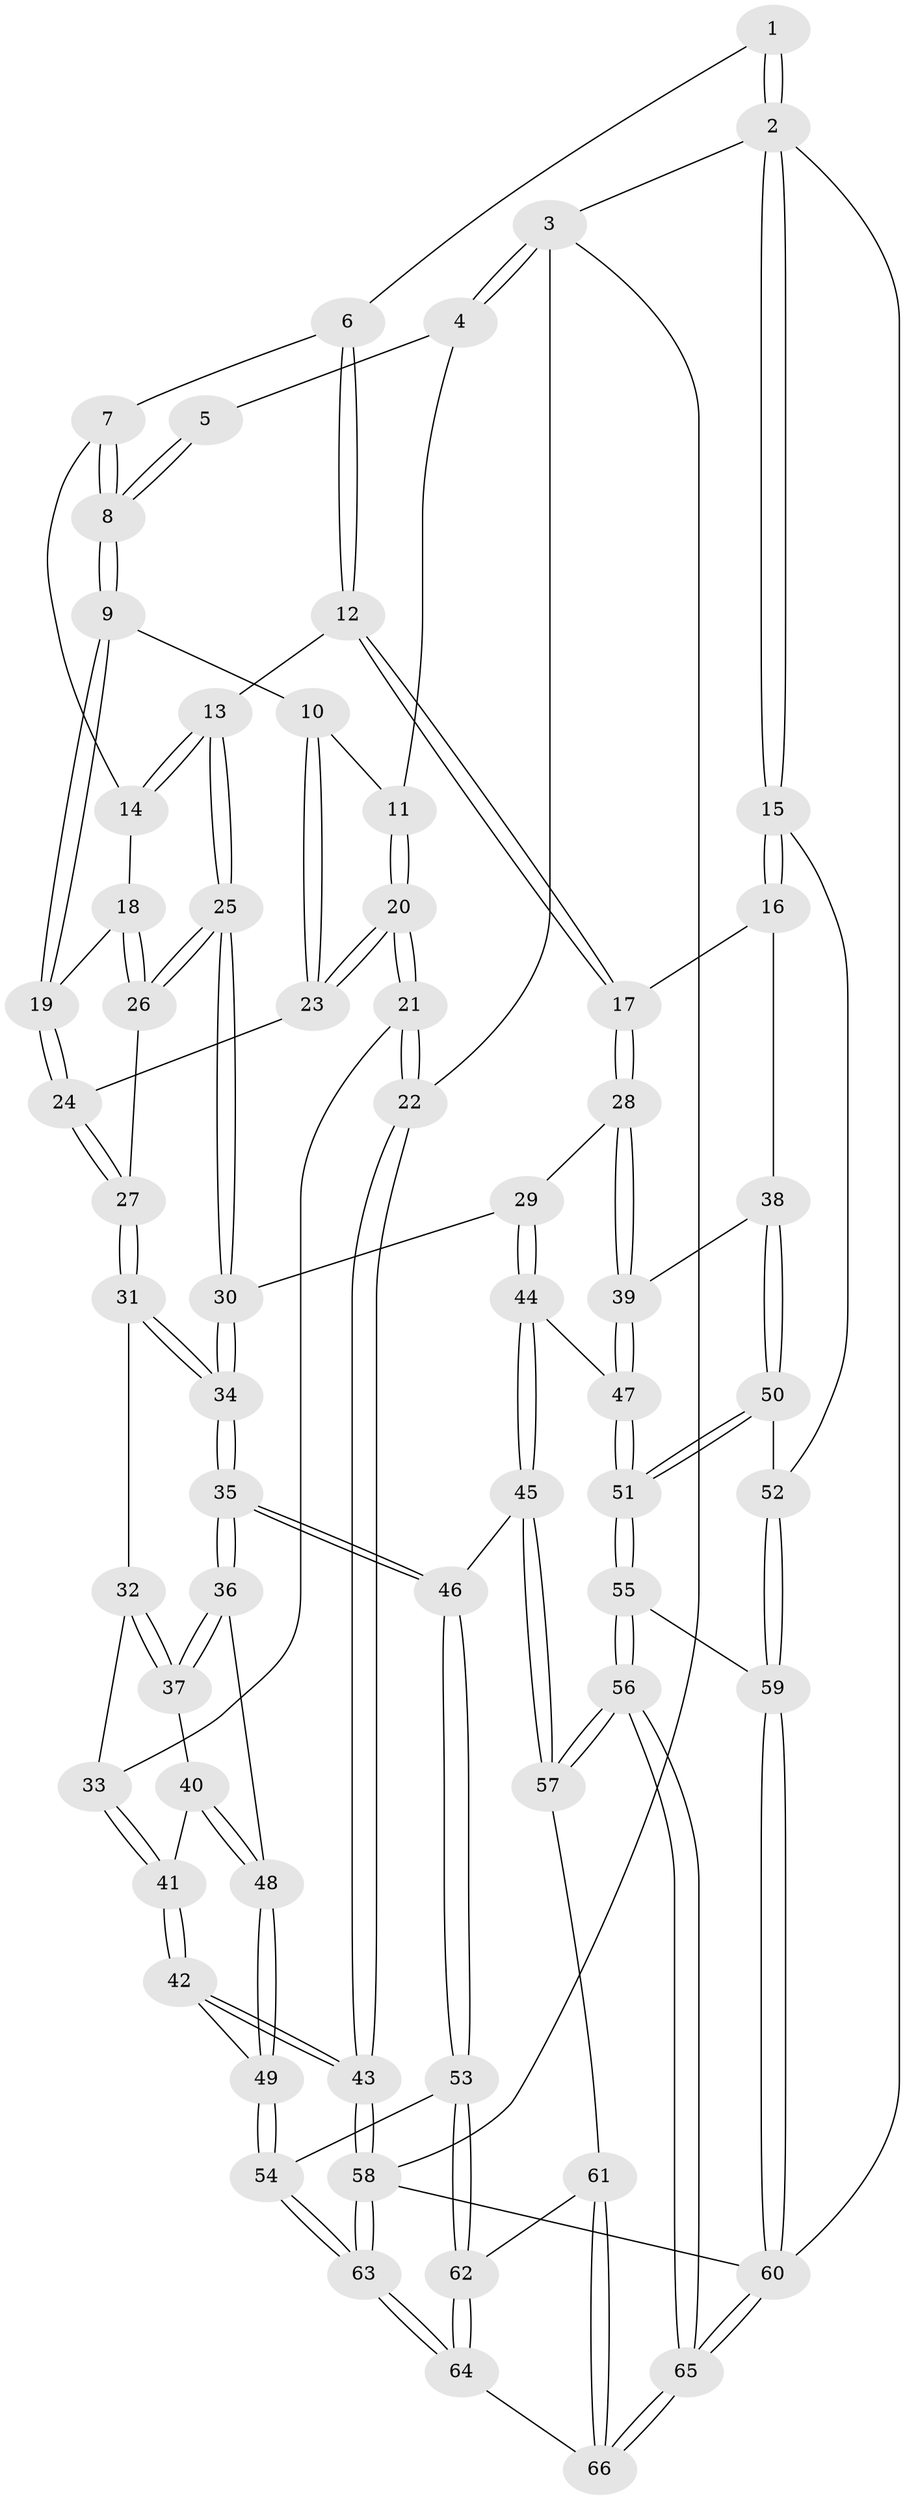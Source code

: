 // Generated by graph-tools (version 1.1) at 2025/11/02/27/25 16:11:57]
// undirected, 66 vertices, 162 edges
graph export_dot {
graph [start="1"]
  node [color=gray90,style=filled];
  1 [pos="+0.7394637273079717+0"];
  2 [pos="+1+0"];
  3 [pos="+0+0"];
  4 [pos="+0+0"];
  5 [pos="+0.3101998957395588+0"];
  6 [pos="+0.6803032591321794+0.009624131644765143"];
  7 [pos="+0.4464401688581087+0.11874436560460112"];
  8 [pos="+0.33259981761446994+0.09547555251494888"];
  9 [pos="+0.3134596248345731+0.11657101271994388"];
  10 [pos="+0.2603546208799272+0.13329932920999674"];
  11 [pos="+0.1260328507143357+0.12559881967332737"];
  12 [pos="+0.728248813798751+0.2579547639000902"];
  13 [pos="+0.5821383729620723+0.317098615511003"];
  14 [pos="+0.45780296129720205+0.1523557373782116"];
  15 [pos="+1+0.3640563987342448"];
  16 [pos="+0.8588937526785881+0.3470441569802755"];
  17 [pos="+0.8472946711731042+0.3423284271530233"];
  18 [pos="+0.43457225455274556+0.24651013629131907"];
  19 [pos="+0.3347305522795988+0.21525678608499293"];
  20 [pos="+0.030587553344656643+0.33967075815249653"];
  21 [pos="+0+0.3817943687662665"];
  22 [pos="+0+0.42462573741282367"];
  23 [pos="+0.20940281804679595+0.2975000282920084"];
  24 [pos="+0.338700108451794+0.3548916276386863"];
  25 [pos="+0.4923397739797752+0.39486747601265937"];
  26 [pos="+0.4680832644912889+0.3881373691845606"];
  27 [pos="+0.3552057703564823+0.3811258356301889"];
  28 [pos="+0.6440387802436652+0.5128454371421463"];
  29 [pos="+0.5256042565985414+0.4882933897062522"];
  30 [pos="+0.5131471812250312+0.4706159169623912"];
  31 [pos="+0.2991708198408952+0.44604709362691736"];
  32 [pos="+0.23238331892836697+0.4721197658260458"];
  33 [pos="+0.06668361944094672+0.4245970324335114"];
  34 [pos="+0.3643649221371988+0.5929451691141298"];
  35 [pos="+0.355102274445637+0.6449255480192925"];
  36 [pos="+0.3458822365964113+0.644397230750329"];
  37 [pos="+0.22785468487320698+0.5643129970681878"];
  38 [pos="+0.7579272042600482+0.5998430612559684"];
  39 [pos="+0.6701316766153933+0.5611269279496389"];
  40 [pos="+0.20283472378861744+0.5914944492580407"];
  41 [pos="+0.1515384982952114+0.6016461781225826"];
  42 [pos="+0.05545085891306381+0.7251375271979256"];
  43 [pos="+0+0.7327326142059655"];
  44 [pos="+0.5350623812295022+0.6495087359483178"];
  45 [pos="+0.4510811687480077+0.7270821765272646"];
  46 [pos="+0.41248073909189165+0.7123475603453466"];
  47 [pos="+0.5959592504290587+0.6585989118678724"];
  48 [pos="+0.22877708183238246+0.6878253085942871"];
  49 [pos="+0.16823386695766435+0.7612465592484078"];
  50 [pos="+0.7681964134084079+0.646211537882955"];
  51 [pos="+0.7374749315151823+0.745320643110199"];
  52 [pos="+1+0.5674823128418"];
  53 [pos="+0.2796140960632454+0.8013239510746176"];
  54 [pos="+0.1853881450986563+0.7817677085662614"];
  55 [pos="+0.7689138769169103+0.8718003438796297"];
  56 [pos="+0.7473935417183123+0.986619601423718"];
  57 [pos="+0.47220520126381393+0.7873282238157254"];
  58 [pos="+0+1"];
  59 [pos="+1+0.5806654046434009"];
  60 [pos="+1+1"];
  61 [pos="+0.44569199908794505+0.823452061573338"];
  62 [pos="+0.3121988236844943+0.8751849690648058"];
  63 [pos="+0.1655564772686332+1"];
  64 [pos="+0.2899627634089458+1"];
  65 [pos="+0.7865829530893789+1"];
  66 [pos="+0.33683006124061426+1"];
  1 -- 2;
  1 -- 2;
  1 -- 6;
  2 -- 3;
  2 -- 15;
  2 -- 15;
  2 -- 60;
  3 -- 4;
  3 -- 4;
  3 -- 22;
  3 -- 58;
  4 -- 5;
  4 -- 11;
  5 -- 8;
  5 -- 8;
  6 -- 7;
  6 -- 12;
  6 -- 12;
  7 -- 8;
  7 -- 8;
  7 -- 14;
  8 -- 9;
  8 -- 9;
  9 -- 10;
  9 -- 19;
  9 -- 19;
  10 -- 11;
  10 -- 23;
  10 -- 23;
  11 -- 20;
  11 -- 20;
  12 -- 13;
  12 -- 17;
  12 -- 17;
  13 -- 14;
  13 -- 14;
  13 -- 25;
  13 -- 25;
  14 -- 18;
  15 -- 16;
  15 -- 16;
  15 -- 52;
  16 -- 17;
  16 -- 38;
  17 -- 28;
  17 -- 28;
  18 -- 19;
  18 -- 26;
  18 -- 26;
  19 -- 24;
  19 -- 24;
  20 -- 21;
  20 -- 21;
  20 -- 23;
  20 -- 23;
  21 -- 22;
  21 -- 22;
  21 -- 33;
  22 -- 43;
  22 -- 43;
  23 -- 24;
  24 -- 27;
  24 -- 27;
  25 -- 26;
  25 -- 26;
  25 -- 30;
  25 -- 30;
  26 -- 27;
  27 -- 31;
  27 -- 31;
  28 -- 29;
  28 -- 39;
  28 -- 39;
  29 -- 30;
  29 -- 44;
  29 -- 44;
  30 -- 34;
  30 -- 34;
  31 -- 32;
  31 -- 34;
  31 -- 34;
  32 -- 33;
  32 -- 37;
  32 -- 37;
  33 -- 41;
  33 -- 41;
  34 -- 35;
  34 -- 35;
  35 -- 36;
  35 -- 36;
  35 -- 46;
  35 -- 46;
  36 -- 37;
  36 -- 37;
  36 -- 48;
  37 -- 40;
  38 -- 39;
  38 -- 50;
  38 -- 50;
  39 -- 47;
  39 -- 47;
  40 -- 41;
  40 -- 48;
  40 -- 48;
  41 -- 42;
  41 -- 42;
  42 -- 43;
  42 -- 43;
  42 -- 49;
  43 -- 58;
  43 -- 58;
  44 -- 45;
  44 -- 45;
  44 -- 47;
  45 -- 46;
  45 -- 57;
  45 -- 57;
  46 -- 53;
  46 -- 53;
  47 -- 51;
  47 -- 51;
  48 -- 49;
  48 -- 49;
  49 -- 54;
  49 -- 54;
  50 -- 51;
  50 -- 51;
  50 -- 52;
  51 -- 55;
  51 -- 55;
  52 -- 59;
  52 -- 59;
  53 -- 54;
  53 -- 62;
  53 -- 62;
  54 -- 63;
  54 -- 63;
  55 -- 56;
  55 -- 56;
  55 -- 59;
  56 -- 57;
  56 -- 57;
  56 -- 65;
  56 -- 65;
  57 -- 61;
  58 -- 63;
  58 -- 63;
  58 -- 60;
  59 -- 60;
  59 -- 60;
  60 -- 65;
  60 -- 65;
  61 -- 62;
  61 -- 66;
  61 -- 66;
  62 -- 64;
  62 -- 64;
  63 -- 64;
  63 -- 64;
  64 -- 66;
  65 -- 66;
  65 -- 66;
}
